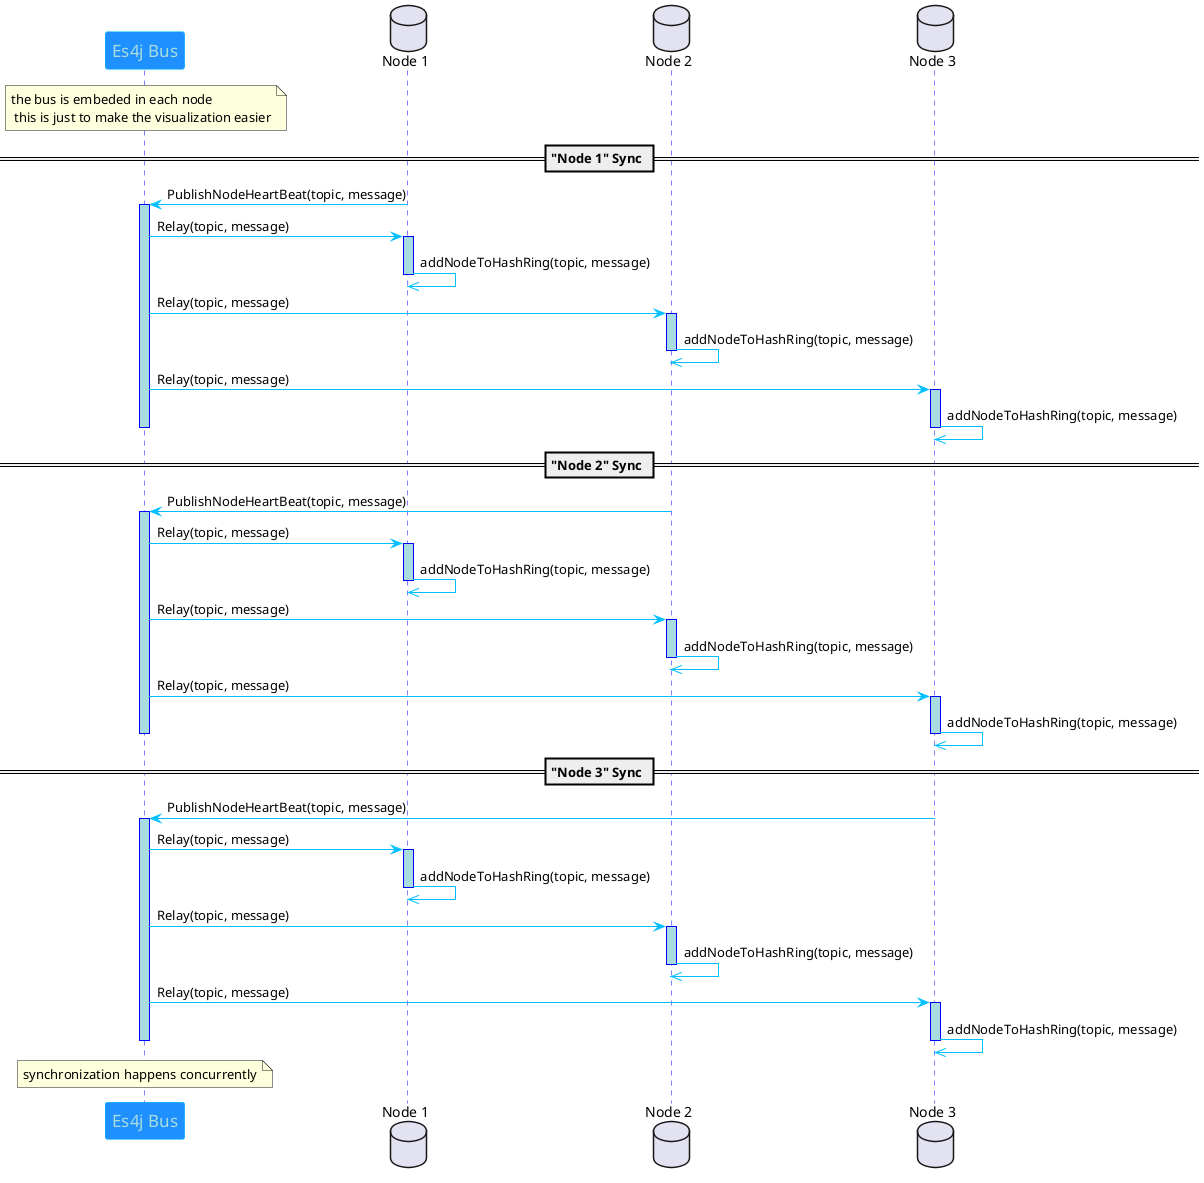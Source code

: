 @startuml
skinparam sequence {
    ArrowColor DeepSkyBlue
    ActorBorderColor DeepSkyBlue
    LifeLineBorderColor blue
    LifeLineBackgroundColor #A9DCDF
    ParticipantBorderColor DeepSkyBlue
    ParticipantBackgroundColor DodgerBlue
    ParticipantFontName Impact
    ParticipantFontSize 17
    ParticipantFontColor #A9DCDF
    ActorBackgroundColor aqua
    ActorFontColor DeepSkyBlue
    ActorFontSize 17
    ActorFontName Aapex
}

participant "Es4j Bus" as LB
note over LB: the bus is embeded in each node \n this is just to make the visualization easier
database "Node 1" as N1
database "Node 2" as N2
database "Node 3" as N3
== "Node 1" Sync ==

N1 -> LB : PublishNodeHeartBeat(topic, message)
activate LB
LB -> N1 : Relay(topic, message)
activate N1
N1 ->> N1 : addNodeToHashRing(topic, message)
deactivate N1

LB -> N2 : Relay(topic, message)
activate N2
N2 ->> N2 : addNodeToHashRing(topic, message)
deactivate N2

LB -> N3 : Relay(topic, message)
activate N3
N3 ->> N3 : addNodeToHashRing(topic, message)
deactivate N3

deactivate LB

== "Node 2" Sync ==

N2 -> LB : PublishNodeHeartBeat(topic, message)
activate LB

LB -> N1 : Relay(topic, message)
activate N1
N1 ->> N1 : addNodeToHashRing(topic, message)
deactivate N1

LB -> N2 : Relay(topic, message)
activate N2
N2 ->> N2 : addNodeToHashRing(topic, message)
deactivate N2

LB -> N3 : Relay(topic, message)
activate N3
N3 ->> N3 : addNodeToHashRing(topic, message)
deactivate N3

deactivate LB


== "Node 3" Sync ==

N3 -> LB : PublishNodeHeartBeat(topic, message)
activate LB

LB -> N1 : Relay(topic, message)
activate N1
N1 ->> N1 : addNodeToHashRing(topic, message)
deactivate N1

LB -> N2 : Relay(topic, message)
activate N2
N2 ->> N2 : addNodeToHashRing(topic, message)
deactivate N2

LB -> N3 : Relay(topic, message)
activate N3
N3 ->> N3 : addNodeToHashRing(topic, message)
deactivate N3

deactivate LB

note over LB: synchronization happens concurrently

@enduml
